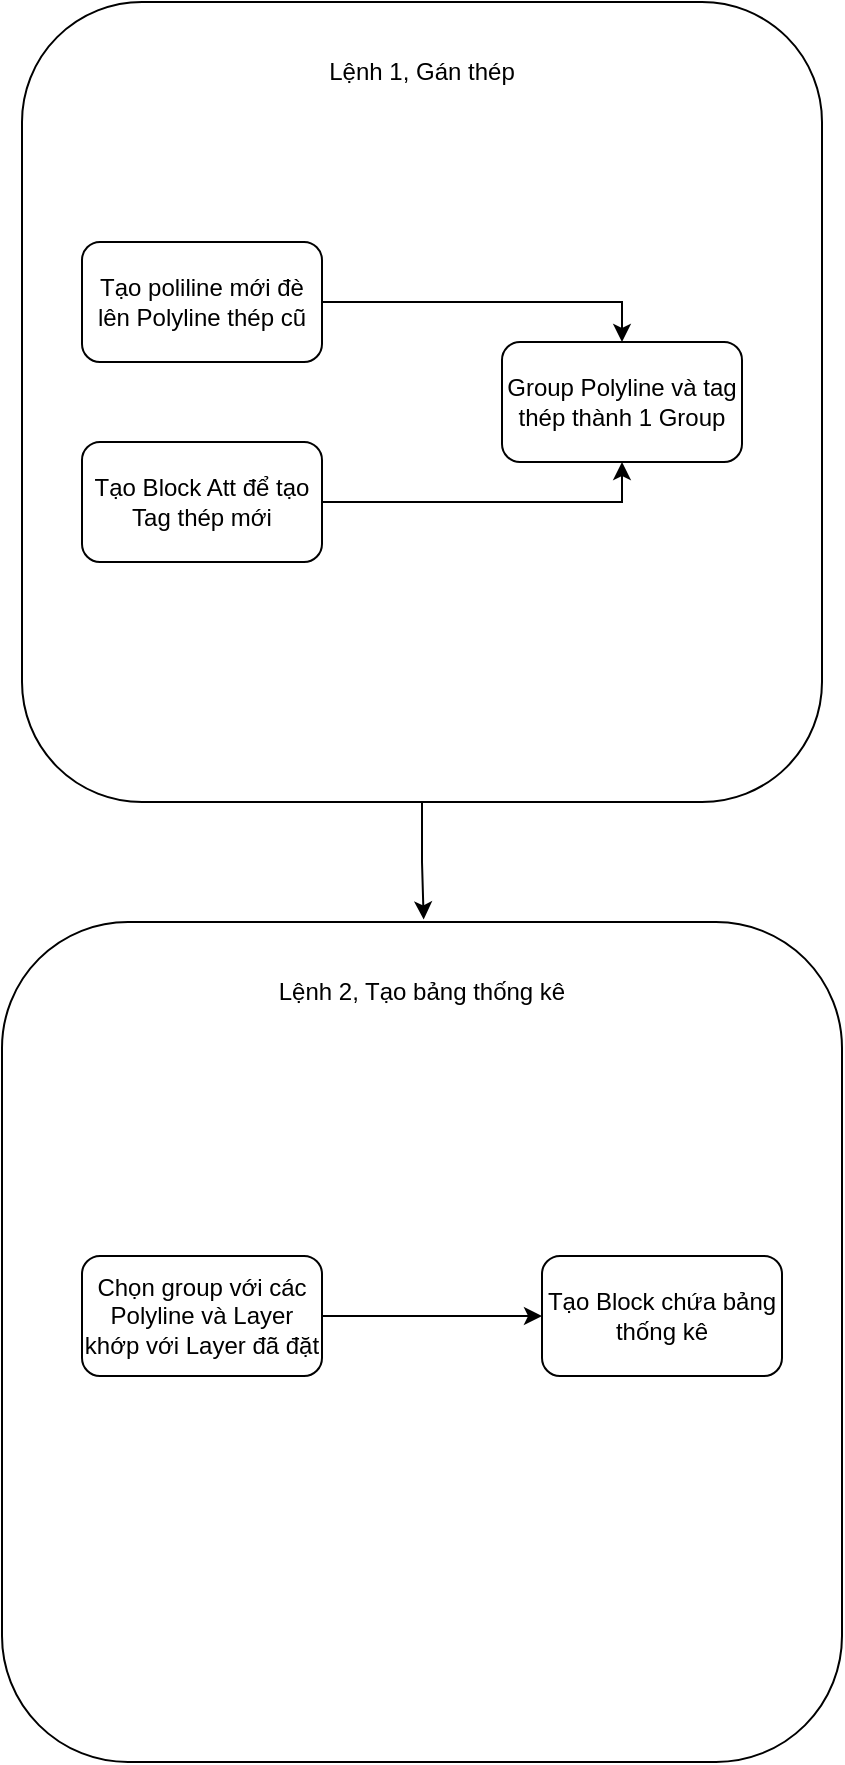 <mxfile version="24.0.2" type="onedrive">
  <diagram name="Page-1" id="ZoAWX74xKeAyGtkxgzz0">
    <mxGraphModel grid="1" page="1" gridSize="10" guides="1" tooltips="1" connect="1" arrows="1" fold="1" pageScale="1" pageWidth="2336" pageHeight="1654" math="0" shadow="0">
      <root>
        <mxCell id="0" />
        <mxCell id="1" parent="0" />
        <mxCell id="5HWPeDV3FuD8b7A9NORH-8" value="" style="whiteSpace=wrap;html=1;aspect=fixed;rounded=1;" vertex="1" parent="1">
          <mxGeometry x="280" y="140" width="400" height="400" as="geometry" />
        </mxCell>
        <mxCell id="5HWPeDV3FuD8b7A9NORH-5" style="edgeStyle=orthogonalEdgeStyle;rounded=0;orthogonalLoop=1;jettySize=auto;html=1;exitX=1;exitY=0.5;exitDx=0;exitDy=0;entryX=0.5;entryY=0;entryDx=0;entryDy=0;" edge="1" parent="1" source="5HWPeDV3FuD8b7A9NORH-1" target="5HWPeDV3FuD8b7A9NORH-4">
          <mxGeometry relative="1" as="geometry" />
        </mxCell>
        <mxCell id="5HWPeDV3FuD8b7A9NORH-1" value="Tạo poliline mới đè lên Polyline thép cũ" style="rounded=1;whiteSpace=wrap;html=1;" vertex="1" parent="1">
          <mxGeometry x="310" y="260" width="120" height="60" as="geometry" />
        </mxCell>
        <mxCell id="5HWPeDV3FuD8b7A9NORH-11" style="edgeStyle=orthogonalEdgeStyle;rounded=0;orthogonalLoop=1;jettySize=auto;html=1;exitX=1;exitY=0.5;exitDx=0;exitDy=0;entryX=0.5;entryY=1;entryDx=0;entryDy=0;" edge="1" parent="1" source="5HWPeDV3FuD8b7A9NORH-3" target="5HWPeDV3FuD8b7A9NORH-4">
          <mxGeometry relative="1" as="geometry" />
        </mxCell>
        <mxCell id="5HWPeDV3FuD8b7A9NORH-3" value="Tạo Block Att để tạo Tag thép mới" style="rounded=1;whiteSpace=wrap;html=1;" vertex="1" parent="1">
          <mxGeometry x="310" y="360" width="120" height="60" as="geometry" />
        </mxCell>
        <mxCell id="5HWPeDV3FuD8b7A9NORH-4" value="Group Polyline và tag thép thành 1 Group" style="rounded=1;whiteSpace=wrap;html=1;" vertex="1" parent="1">
          <mxGeometry x="520" y="310" width="120" height="60" as="geometry" />
        </mxCell>
        <mxCell id="5HWPeDV3FuD8b7A9NORH-12" value="Lệnh 1, Gán thép" style="text;html=1;align=center;verticalAlign=middle;whiteSpace=wrap;rounded=0;" vertex="1" parent="1">
          <mxGeometry x="390" y="160" width="180" height="30" as="geometry" />
        </mxCell>
        <mxCell id="5HWPeDV3FuD8b7A9NORH-13" value="" style="whiteSpace=wrap;html=1;aspect=fixed;rounded=1;imageHeight=12;perimeter=trianglePerimeter;arcSize=15;" vertex="1" parent="1">
          <mxGeometry x="270" y="600" width="420" height="420" as="geometry" />
        </mxCell>
        <mxCell id="5HWPeDV3FuD8b7A9NORH-14" value="Lệnh 2, Tạo bảng thống kê" style="text;html=1;align=center;verticalAlign=middle;whiteSpace=wrap;rounded=0;" vertex="1" parent="1">
          <mxGeometry x="390" y="620" width="180" height="30" as="geometry" />
        </mxCell>
        <mxCell id="5HWPeDV3FuD8b7A9NORH-19" style="edgeStyle=orthogonalEdgeStyle;rounded=0;orthogonalLoop=1;jettySize=auto;html=1;exitX=1;exitY=0.5;exitDx=0;exitDy=0;" edge="1" parent="1" source="5HWPeDV3FuD8b7A9NORH-17" target="5HWPeDV3FuD8b7A9NORH-7">
          <mxGeometry relative="1" as="geometry" />
        </mxCell>
        <mxCell id="5HWPeDV3FuD8b7A9NORH-17" value="Chọn group với các Polyline và Layer khớp với Layer đã đặt" style="rounded=1;whiteSpace=wrap;html=1;" vertex="1" parent="1">
          <mxGeometry x="310" y="767" width="120" height="60" as="geometry" />
        </mxCell>
        <mxCell id="5HWPeDV3FuD8b7A9NORH-7" value="Tạo Block chứa bảng thống kê" style="rounded=1;whiteSpace=wrap;html=1;" vertex="1" parent="1">
          <mxGeometry x="540" y="767" width="120" height="60" as="geometry" />
        </mxCell>
        <mxCell id="5HWPeDV3FuD8b7A9NORH-20" style="edgeStyle=orthogonalEdgeStyle;rounded=0;orthogonalLoop=1;jettySize=auto;html=1;exitX=0.5;exitY=1;exitDx=0;exitDy=0;entryX=0.502;entryY=-0.003;entryDx=0;entryDy=0;entryPerimeter=0;" edge="1" parent="1" source="5HWPeDV3FuD8b7A9NORH-8" target="5HWPeDV3FuD8b7A9NORH-13">
          <mxGeometry relative="1" as="geometry" />
        </mxCell>
      </root>
    </mxGraphModel>
  </diagram>
</mxfile>
